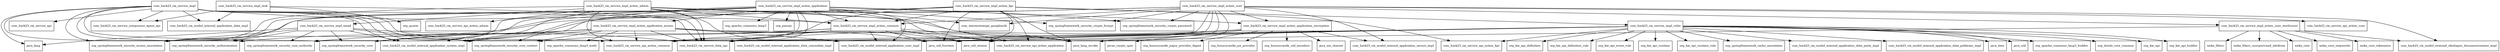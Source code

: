 digraph service_impl_2018_8_18_SNAPSHOT_package_dependencies {
  node [shape = box, fontsize=10.0];
  com_hack23_cia_service_impl -> com_hack23_cia_model_internal_application_data_committee_impl;
  com_hack23_cia_service_impl -> com_hack23_cia_model_internal_application_data_impl;
  com_hack23_cia_service_impl -> com_hack23_cia_model_internal_application_system_impl;
  com_hack23_cia_service_impl -> com_hack23_cia_service_api;
  com_hack23_cia_service_impl -> com_hack23_cia_service_api_action_common;
  com_hack23_cia_service_impl -> com_hack23_cia_service_component_agent_api;
  com_hack23_cia_service_impl -> com_hack23_cia_service_data_api;
  com_hack23_cia_service_impl -> com_hack23_cia_service_impl_action_common;
  com_hack23_cia_service_impl -> java_lang;
  com_hack23_cia_service_impl -> org_springframework_security_access_annotation;
  com_hack23_cia_service_impl -> org_springframework_security_authentication;
  com_hack23_cia_service_impl -> org_springframework_security_core;
  com_hack23_cia_service_impl -> org_springframework_security_core_authority;
  com_hack23_cia_service_impl -> org_springframework_security_core_context;
  com_hack23_cia_service_impl_action_admin -> com_hack23_cia_model_internal_application_system_impl;
  com_hack23_cia_service_impl_action_admin -> com_hack23_cia_model_internal_application_user_impl;
  com_hack23_cia_service_impl_action_admin -> com_hack23_cia_service_api_action_admin;
  com_hack23_cia_service_impl_action_admin -> com_hack23_cia_service_api_action_application;
  com_hack23_cia_service_impl_action_admin -> com_hack23_cia_service_api_action_common;
  com_hack23_cia_service_impl_action_admin -> com_hack23_cia_service_data_api;
  com_hack23_cia_service_impl_action_admin -> com_hack23_cia_service_impl_action_common;
  com_hack23_cia_service_impl_action_admin -> com_hack23_cia_service_impl_email;
  com_hack23_cia_service_impl_action_admin -> java_lang_invoke;
  com_hack23_cia_service_impl_action_admin -> org_springframework_security_access_annotation;
  com_hack23_cia_service_impl_action_application -> com_hack23_cia_model_internal_application_system_impl;
  com_hack23_cia_service_impl_action_application -> com_hack23_cia_model_internal_application_user_impl;
  com_hack23_cia_service_impl_action_application -> com_hack23_cia_service_api_action_application;
  com_hack23_cia_service_impl_action_application -> com_hack23_cia_service_api_action_common;
  com_hack23_cia_service_impl_action_application -> com_hack23_cia_service_data_api;
  com_hack23_cia_service_impl_action_application -> com_hack23_cia_service_impl_action_application_access;
  com_hack23_cia_service_impl_action_application -> com_hack23_cia_service_impl_action_application_encryption;
  com_hack23_cia_service_impl_action_application -> com_hack23_cia_service_impl_action_common;
  com_hack23_cia_service_impl_action_application -> com_warrenstrange_googleauth;
  com_hack23_cia_service_impl_action_application -> org_apache_commons_lang3;
  com_hack23_cia_service_impl_action_application -> org_passay;
  com_hack23_cia_service_impl_action_application -> org_springframework_security_access_annotation;
  com_hack23_cia_service_impl_action_application -> org_springframework_security_authentication;
  com_hack23_cia_service_impl_action_application -> org_springframework_security_core;
  com_hack23_cia_service_impl_action_application -> org_springframework_security_core_authority;
  com_hack23_cia_service_impl_action_application -> org_springframework_security_core_context;
  com_hack23_cia_service_impl_action_application -> org_springframework_security_crypto_bcrypt;
  com_hack23_cia_service_impl_action_application -> org_springframework_security_crypto_password;
  com_hack23_cia_service_impl_action_application_access -> com_hack23_cia_model_internal_application_system_impl;
  com_hack23_cia_service_impl_action_application_access -> com_hack23_cia_model_internal_application_user_impl;
  com_hack23_cia_service_impl_action_application_access -> com_hack23_cia_service_api_action_common;
  com_hack23_cia_service_impl_action_application_access -> com_hack23_cia_service_data_api;
  com_hack23_cia_service_impl_action_application_access -> java_lang_invoke;
  com_hack23_cia_service_impl_action_application_access -> java_util_function;
  com_hack23_cia_service_impl_action_application_access -> java_util_stream;
  com_hack23_cia_service_impl_action_application_access -> org_apache_commons_lang3_math;
  com_hack23_cia_service_impl_action_application_access -> org_springframework_security_authentication;
  com_hack23_cia_service_impl_action_application_access -> org_springframework_security_core;
  com_hack23_cia_service_impl_action_application_access -> org_springframework_security_core_authority;
  com_hack23_cia_service_impl_action_application_access -> org_springframework_security_core_context;
  com_hack23_cia_service_impl_action_application_encryption -> com_hack23_cia_model_internal_application_secure_impl;
  com_hack23_cia_service_impl_action_application_encryption -> com_hack23_cia_model_internal_application_user_impl;
  com_hack23_cia_service_impl_action_application_encryption -> com_hack23_cia_service_data_api;
  com_hack23_cia_service_impl_action_application_encryption -> java_nio_charset;
  com_hack23_cia_service_impl_action_application_encryption -> javax_crypto_spec;
  com_hack23_cia_service_impl_action_application_encryption -> org_bouncycastle_jcajce_provider_digest;
  com_hack23_cia_service_impl_action_application_encryption -> org_bouncycastle_jce_provider;
  com_hack23_cia_service_impl_action_application_encryption -> org_bouncycastle_util_encoders;
  com_hack23_cia_service_impl_action_common -> com_hack23_cia_model_internal_application_user_impl;
  com_hack23_cia_service_impl_action_common -> com_hack23_cia_service_api_action_application;
  com_hack23_cia_service_impl_action_common -> com_hack23_cia_service_api_action_common;
  com_hack23_cia_service_impl_action_common -> com_hack23_cia_service_data_api;
  com_hack23_cia_service_impl_action_common -> java_lang_invoke;
  com_hack23_cia_service_impl_action_common -> java_util_function;
  com_hack23_cia_service_impl_action_common -> java_util_stream;
  com_hack23_cia_service_impl_action_common -> org_springframework_security_core;
  com_hack23_cia_service_impl_action_common -> org_springframework_security_core_context;
  com_hack23_cia_service_impl_action_kpi -> com_hack23_cia_model_internal_application_system_impl;
  com_hack23_cia_service_impl_action_kpi -> com_hack23_cia_service_api_action_application;
  com_hack23_cia_service_impl_action_kpi -> com_hack23_cia_service_api_action_common;
  com_hack23_cia_service_impl_action_kpi -> com_hack23_cia_service_api_action_kpi;
  com_hack23_cia_service_impl_action_kpi -> com_hack23_cia_service_impl_action_common;
  com_hack23_cia_service_impl_action_kpi -> com_hack23_cia_service_impl_rules;
  com_hack23_cia_service_impl_action_kpi -> java_lang_invoke;
  com_hack23_cia_service_impl_action_kpi -> java_util_function;
  com_hack23_cia_service_impl_action_kpi -> java_util_stream;
  com_hack23_cia_service_impl_action_kpi -> org_springframework_security_access_annotation;
  com_hack23_cia_service_impl_action_user -> com_hack23_cia_model_external_riksdagen_documentcontent_impl;
  com_hack23_cia_service_impl_action_user -> com_hack23_cia_model_internal_application_secure_impl;
  com_hack23_cia_service_impl_action_user -> com_hack23_cia_model_internal_application_system_impl;
  com_hack23_cia_service_impl_action_user -> com_hack23_cia_model_internal_application_user_impl;
  com_hack23_cia_service_impl_action_user -> com_hack23_cia_service_api_action_application;
  com_hack23_cia_service_impl_action_user -> com_hack23_cia_service_api_action_common;
  com_hack23_cia_service_impl_action_user -> com_hack23_cia_service_api_action_user;
  com_hack23_cia_service_impl_action_user -> com_hack23_cia_service_data_api;
  com_hack23_cia_service_impl_action_user -> com_hack23_cia_service_impl_action_application_encryption;
  com_hack23_cia_service_impl_action_user -> com_hack23_cia_service_impl_action_common;
  com_hack23_cia_service_impl_action_user -> com_hack23_cia_service_impl_action_user_wordcount;
  com_hack23_cia_service_impl_action_user -> com_warrenstrange_googleauth;
  com_hack23_cia_service_impl_action_user -> org_springframework_security_access_annotation;
  com_hack23_cia_service_impl_action_user -> org_springframework_security_crypto_bcrypt;
  com_hack23_cia_service_impl_action_user -> org_springframework_security_crypto_password;
  com_hack23_cia_service_impl_action_user_wordcount -> com_hack23_cia_model_external_riksdagen_documentcontent_impl;
  com_hack23_cia_service_impl_action_user_wordcount -> java_lang_invoke;
  com_hack23_cia_service_impl_action_user_wordcount -> weka_core;
  com_hack23_cia_service_impl_action_user_wordcount -> weka_core_stopwords;
  com_hack23_cia_service_impl_action_user_wordcount -> weka_core_tokenizers;
  com_hack23_cia_service_impl_action_user_wordcount -> weka_filters;
  com_hack23_cia_service_impl_action_user_wordcount -> weka_filters_unsupervised_attribute;
  com_hack23_cia_service_impl_email -> com_hack23_cia_model_internal_application_system_impl;
  com_hack23_cia_service_impl_email -> com_hack23_cia_service_data_api;
  com_hack23_cia_service_impl_email -> java_lang;
  com_hack23_cia_service_impl_email -> org_springframework_security_access_annotation;
  com_hack23_cia_service_impl_email -> org_springframework_security_authentication;
  com_hack23_cia_service_impl_email -> org_springframework_security_core;
  com_hack23_cia_service_impl_email -> org_springframework_security_core_authority;
  com_hack23_cia_service_impl_email -> org_springframework_security_core_context;
  com_hack23_cia_service_impl_rules -> com_hack23_cia_model_internal_application_data_committee_impl;
  com_hack23_cia_service_impl_rules -> com_hack23_cia_model_internal_application_data_party_impl;
  com_hack23_cia_service_impl_rules -> com_hack23_cia_model_internal_application_data_politician_impl;
  com_hack23_cia_service_impl_rules -> com_hack23_cia_service_api_action_kpi;
  com_hack23_cia_service_impl_rules -> com_hack23_cia_service_data_api;
  com_hack23_cia_service_impl_rules -> java_lang_invoke;
  com_hack23_cia_service_impl_rules -> java_time;
  com_hack23_cia_service_impl_rules -> java_util;
  com_hack23_cia_service_impl_rules -> java_util_function;
  com_hack23_cia_service_impl_rules -> java_util_stream;
  com_hack23_cia_service_impl_rules -> org_apache_commons_lang3_builder;
  com_hack23_cia_service_impl_rules -> org_drools_core_common;
  com_hack23_cia_service_impl_rules -> org_kie_api;
  com_hack23_cia_service_impl_rules -> org_kie_api_builder;
  com_hack23_cia_service_impl_rules -> org_kie_api_definition;
  com_hack23_cia_service_impl_rules -> org_kie_api_definition_rule;
  com_hack23_cia_service_impl_rules -> org_kie_api_event_rule;
  com_hack23_cia_service_impl_rules -> org_kie_api_runtime;
  com_hack23_cia_service_impl_rules -> org_kie_api_runtime_rule;
  com_hack23_cia_service_impl_rules -> org_springframework_cache_annotation;
  com_hack23_cia_service_impl_task -> com_hack23_cia_model_internal_application_data_impl;
  com_hack23_cia_service_impl_task -> com_hack23_cia_service_component_agent_api;
  com_hack23_cia_service_impl_task -> com_hack23_cia_service_data_api;
  com_hack23_cia_service_impl_task -> org_quartz;
}
